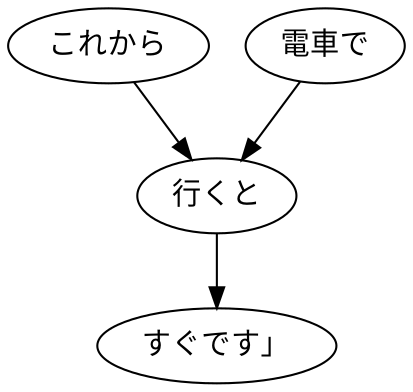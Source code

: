 digraph graph6017 {
	node0 [label="これから"];
	node1 [label="電車で"];
	node2 [label="行くと"];
	node3 [label="すぐです」"];
	node0 -> node2;
	node1 -> node2;
	node2 -> node3;
}
